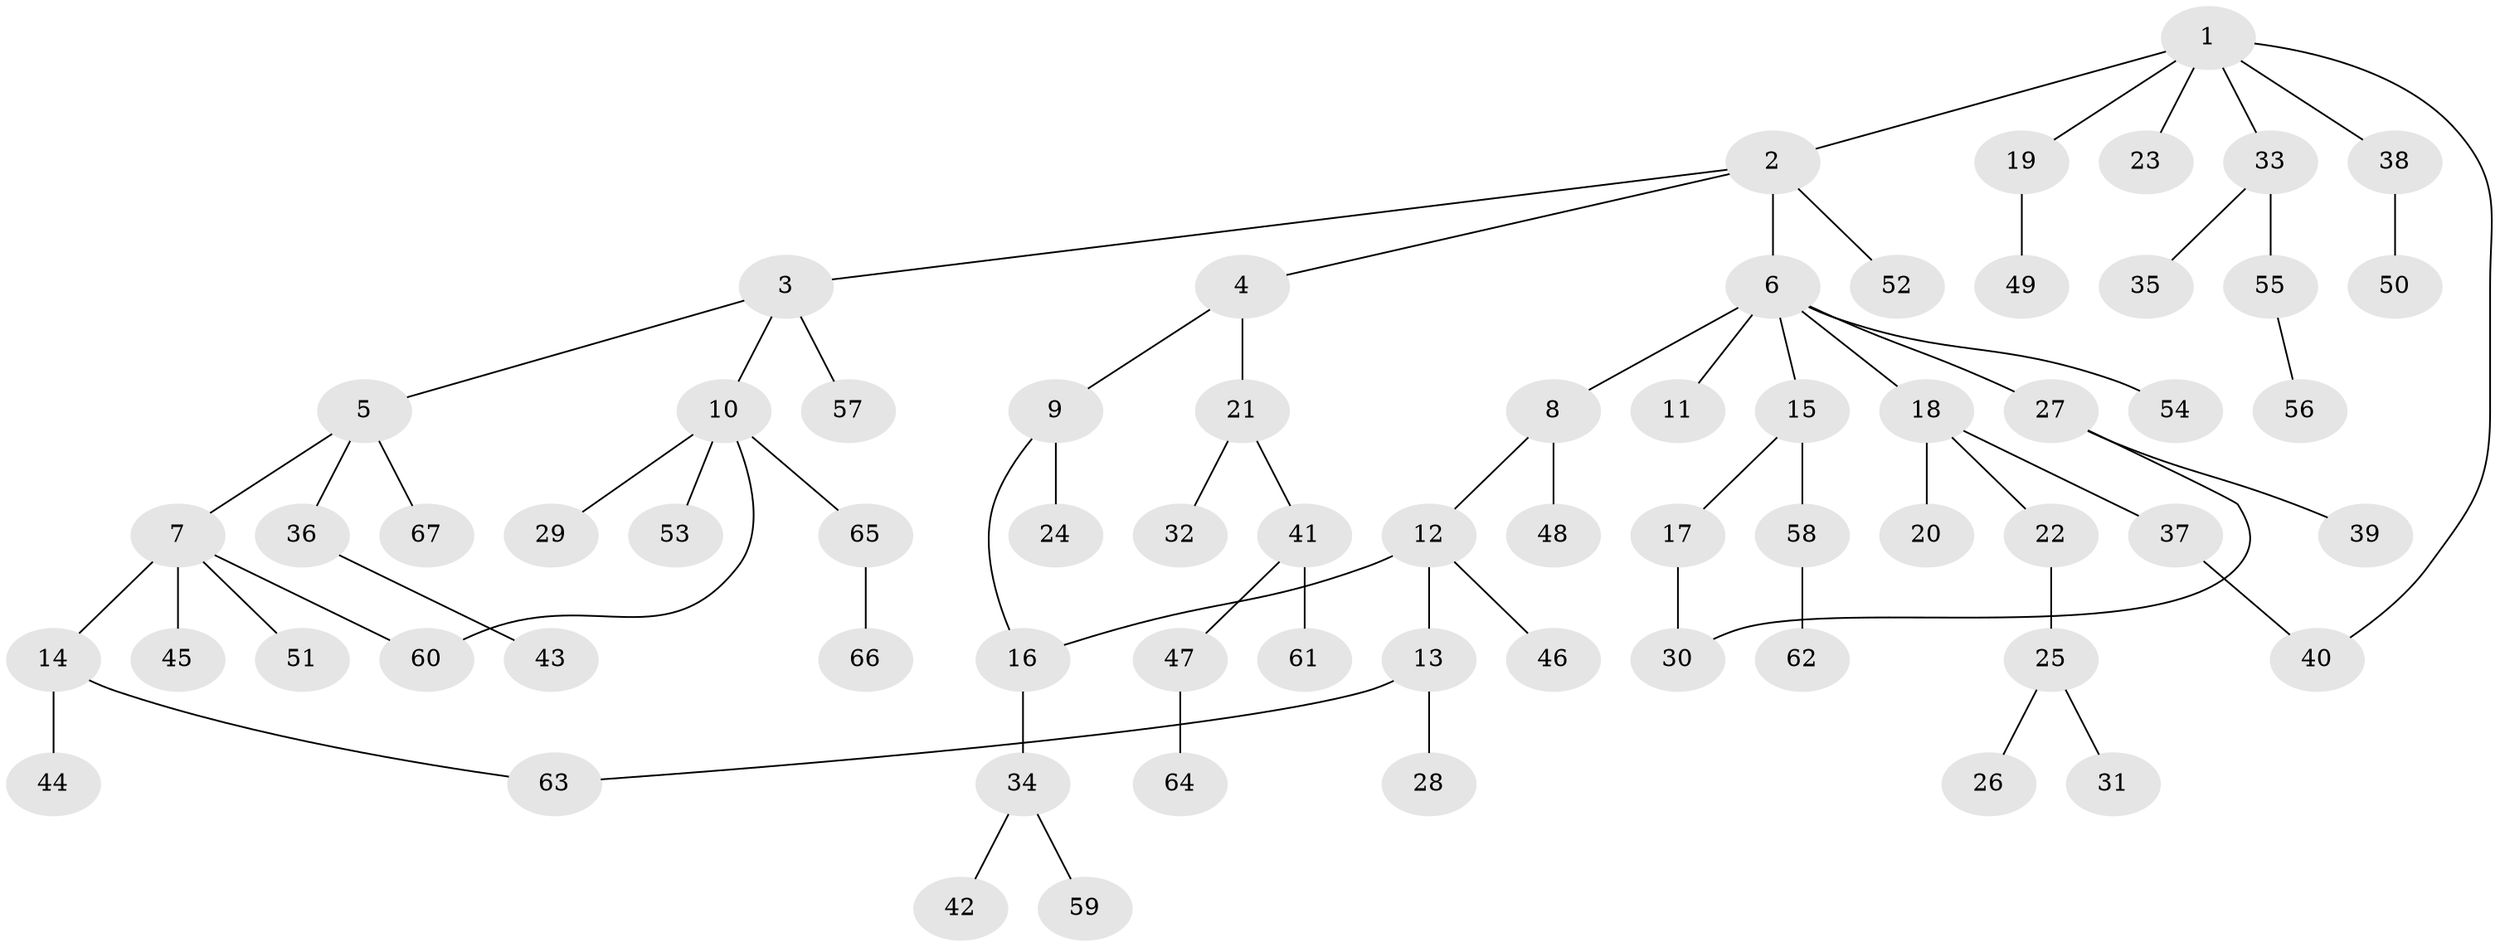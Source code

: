 // coarse degree distribution, {8: 0.030303030303030304, 3: 0.06060606060606061, 4: 0.12121212121212122, 7: 0.030303030303030304, 1: 0.5151515151515151, 6: 0.030303030303030304, 2: 0.21212121212121213}
// Generated by graph-tools (version 1.1) at 2025/17/03/04/25 18:17:08]
// undirected, 67 vertices, 71 edges
graph export_dot {
graph [start="1"]
  node [color=gray90,style=filled];
  1;
  2;
  3;
  4;
  5;
  6;
  7;
  8;
  9;
  10;
  11;
  12;
  13;
  14;
  15;
  16;
  17;
  18;
  19;
  20;
  21;
  22;
  23;
  24;
  25;
  26;
  27;
  28;
  29;
  30;
  31;
  32;
  33;
  34;
  35;
  36;
  37;
  38;
  39;
  40;
  41;
  42;
  43;
  44;
  45;
  46;
  47;
  48;
  49;
  50;
  51;
  52;
  53;
  54;
  55;
  56;
  57;
  58;
  59;
  60;
  61;
  62;
  63;
  64;
  65;
  66;
  67;
  1 -- 2;
  1 -- 19;
  1 -- 23;
  1 -- 33;
  1 -- 38;
  1 -- 40;
  2 -- 3;
  2 -- 4;
  2 -- 6;
  2 -- 52;
  3 -- 5;
  3 -- 10;
  3 -- 57;
  4 -- 9;
  4 -- 21;
  5 -- 7;
  5 -- 36;
  5 -- 67;
  6 -- 8;
  6 -- 11;
  6 -- 15;
  6 -- 18;
  6 -- 27;
  6 -- 54;
  7 -- 14;
  7 -- 45;
  7 -- 51;
  7 -- 60;
  8 -- 12;
  8 -- 48;
  9 -- 24;
  9 -- 16;
  10 -- 29;
  10 -- 53;
  10 -- 65;
  10 -- 60;
  12 -- 13;
  12 -- 16;
  12 -- 46;
  13 -- 28;
  13 -- 63;
  14 -- 44;
  14 -- 63;
  15 -- 17;
  15 -- 58;
  16 -- 34;
  17 -- 30;
  18 -- 20;
  18 -- 22;
  18 -- 37;
  19 -- 49;
  21 -- 32;
  21 -- 41;
  22 -- 25;
  25 -- 26;
  25 -- 31;
  27 -- 30;
  27 -- 39;
  33 -- 35;
  33 -- 55;
  34 -- 42;
  34 -- 59;
  36 -- 43;
  37 -- 40;
  38 -- 50;
  41 -- 47;
  41 -- 61;
  47 -- 64;
  55 -- 56;
  58 -- 62;
  65 -- 66;
}
